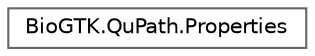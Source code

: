 digraph "Graphical Class Hierarchy"
{
 // LATEX_PDF_SIZE
  bgcolor="transparent";
  edge [fontname=Helvetica,fontsize=10,labelfontname=Helvetica,labelfontsize=10];
  node [fontname=Helvetica,fontsize=10,shape=box,height=0.2,width=0.4];
  rankdir="LR";
  Node0 [id="Node000000",label="BioGTK.QuPath.Properties",height=0.2,width=0.4,color="grey40", fillcolor="white", style="filled",URL="$class_bio_g_t_k_1_1_qu_path_1_1_properties.html",tooltip=" "];
}
